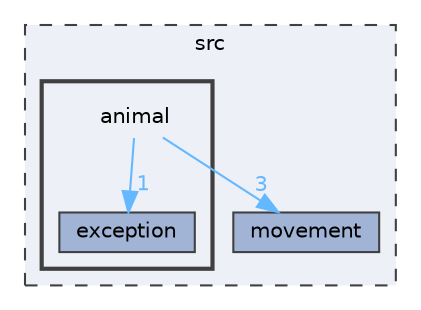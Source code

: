 digraph "src/animal"
{
 // LATEX_PDF_SIZE
  bgcolor="transparent";
  edge [fontname=Helvetica,fontsize=10,labelfontname=Helvetica,labelfontsize=10];
  node [fontname=Helvetica,fontsize=10,shape=box,height=0.2,width=0.4];
  compound=true
  subgraph clusterdir_68267d1309a1af8e8297ef4c3efbcdba {
    graph [ bgcolor="#edf0f7", pencolor="grey25", label="src", fontname=Helvetica,fontsize=10 style="filled,dashed", URL="dir_68267d1309a1af8e8297ef4c3efbcdba.html",tooltip=""]
  dir_3c3b062525f3b887eb50e782b5b052f0 [label="movement", fillcolor="#a2b4d6", color="grey25", style="filled", URL="dir_3c3b062525f3b887eb50e782b5b052f0.html",tooltip=""];
  subgraph clusterdir_ce4d07e8f4adf65ff639bdd4fb209ca6 {
    graph [ bgcolor="#edf0f7", pencolor="grey25", label="", fontname=Helvetica,fontsize=10 style="filled,bold", URL="dir_ce4d07e8f4adf65ff639bdd4fb209ca6.html",tooltip=""]
    dir_ce4d07e8f4adf65ff639bdd4fb209ca6 [shape=plaintext, label="animal"];
  dir_b085c71575cb1ef48ac2a3d6eecf9f20 [label="exception", fillcolor="#a2b4d6", color="grey25", style="filled", URL="dir_b085c71575cb1ef48ac2a3d6eecf9f20.html",tooltip=""];
  }
  }
  dir_ce4d07e8f4adf65ff639bdd4fb209ca6->dir_3c3b062525f3b887eb50e782b5b052f0 [headlabel="3", labeldistance=1.5 headhref="dir_000000_000002.html" href="dir_000000_000002.html" color="steelblue1" fontcolor="steelblue1"];
  dir_ce4d07e8f4adf65ff639bdd4fb209ca6->dir_b085c71575cb1ef48ac2a3d6eecf9f20 [headlabel="1", labeldistance=1.5 headhref="dir_000000_000001.html" href="dir_000000_000001.html" color="steelblue1" fontcolor="steelblue1"];
}
